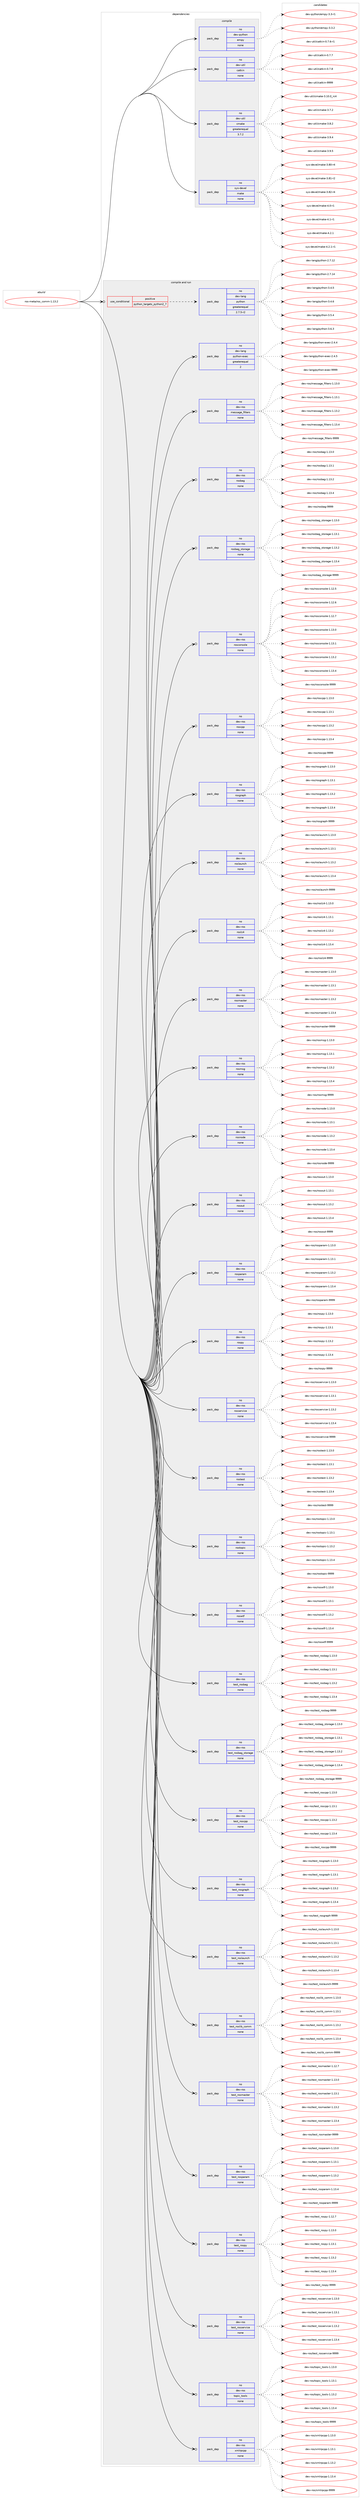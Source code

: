 digraph prolog {

# *************
# Graph options
# *************

newrank=true;
concentrate=true;
compound=true;
graph [rankdir=LR,fontname=Helvetica,fontsize=10,ranksep=1.5];#, ranksep=2.5, nodesep=0.2];
edge  [arrowhead=vee];
node  [fontname=Helvetica,fontsize=10];

# **********
# The ebuild
# **********

subgraph cluster_leftcol {
color=gray;
rank=same;
label=<<i>ebuild</i>>;
id [label="ros-meta/ros_comm-1.13.2", color=red, width=4, href="../ros-meta/ros_comm-1.13.2.svg"];
}

# ****************
# The dependencies
# ****************

subgraph cluster_midcol {
color=gray;
label=<<i>dependencies</i>>;
subgraph cluster_compile {
fillcolor="#eeeeee";
style=filled;
label=<<i>compile</i>>;
subgraph pack325735 {
dependency442431 [label=<<TABLE BORDER="0" CELLBORDER="1" CELLSPACING="0" CELLPADDING="4" WIDTH="220"><TR><TD ROWSPAN="6" CELLPADDING="30">pack_dep</TD></TR><TR><TD WIDTH="110">no</TD></TR><TR><TD>dev-python</TD></TR><TR><TD>empy</TD></TR><TR><TD>none</TD></TR><TR><TD></TD></TR></TABLE>>, shape=none, color=blue];
}
id:e -> dependency442431:w [weight=20,style="solid",arrowhead="vee"];
subgraph pack325736 {
dependency442432 [label=<<TABLE BORDER="0" CELLBORDER="1" CELLSPACING="0" CELLPADDING="4" WIDTH="220"><TR><TD ROWSPAN="6" CELLPADDING="30">pack_dep</TD></TR><TR><TD WIDTH="110">no</TD></TR><TR><TD>dev-util</TD></TR><TR><TD>catkin</TD></TR><TR><TD>none</TD></TR><TR><TD></TD></TR></TABLE>>, shape=none, color=blue];
}
id:e -> dependency442432:w [weight=20,style="solid",arrowhead="vee"];
subgraph pack325737 {
dependency442433 [label=<<TABLE BORDER="0" CELLBORDER="1" CELLSPACING="0" CELLPADDING="4" WIDTH="220"><TR><TD ROWSPAN="6" CELLPADDING="30">pack_dep</TD></TR><TR><TD WIDTH="110">no</TD></TR><TR><TD>dev-util</TD></TR><TR><TD>cmake</TD></TR><TR><TD>greaterequal</TD></TR><TR><TD>3.7.2</TD></TR></TABLE>>, shape=none, color=blue];
}
id:e -> dependency442433:w [weight=20,style="solid",arrowhead="vee"];
subgraph pack325738 {
dependency442434 [label=<<TABLE BORDER="0" CELLBORDER="1" CELLSPACING="0" CELLPADDING="4" WIDTH="220"><TR><TD ROWSPAN="6" CELLPADDING="30">pack_dep</TD></TR><TR><TD WIDTH="110">no</TD></TR><TR><TD>sys-devel</TD></TR><TR><TD>make</TD></TR><TR><TD>none</TD></TR><TR><TD></TD></TR></TABLE>>, shape=none, color=blue];
}
id:e -> dependency442434:w [weight=20,style="solid",arrowhead="vee"];
}
subgraph cluster_compileandrun {
fillcolor="#eeeeee";
style=filled;
label=<<i>compile and run</i>>;
subgraph cond109047 {
dependency442435 [label=<<TABLE BORDER="0" CELLBORDER="1" CELLSPACING="0" CELLPADDING="4"><TR><TD ROWSPAN="3" CELLPADDING="10">use_conditional</TD></TR><TR><TD>positive</TD></TR><TR><TD>python_targets_python2_7</TD></TR></TABLE>>, shape=none, color=red];
subgraph pack325739 {
dependency442436 [label=<<TABLE BORDER="0" CELLBORDER="1" CELLSPACING="0" CELLPADDING="4" WIDTH="220"><TR><TD ROWSPAN="6" CELLPADDING="30">pack_dep</TD></TR><TR><TD WIDTH="110">no</TD></TR><TR><TD>dev-lang</TD></TR><TR><TD>python</TD></TR><TR><TD>greaterequal</TD></TR><TR><TD>2.7.5-r2</TD></TR></TABLE>>, shape=none, color=blue];
}
dependency442435:e -> dependency442436:w [weight=20,style="dashed",arrowhead="vee"];
}
id:e -> dependency442435:w [weight=20,style="solid",arrowhead="odotvee"];
subgraph pack325740 {
dependency442437 [label=<<TABLE BORDER="0" CELLBORDER="1" CELLSPACING="0" CELLPADDING="4" WIDTH="220"><TR><TD ROWSPAN="6" CELLPADDING="30">pack_dep</TD></TR><TR><TD WIDTH="110">no</TD></TR><TR><TD>dev-lang</TD></TR><TR><TD>python-exec</TD></TR><TR><TD>greaterequal</TD></TR><TR><TD>2</TD></TR></TABLE>>, shape=none, color=blue];
}
id:e -> dependency442437:w [weight=20,style="solid",arrowhead="odotvee"];
subgraph pack325741 {
dependency442438 [label=<<TABLE BORDER="0" CELLBORDER="1" CELLSPACING="0" CELLPADDING="4" WIDTH="220"><TR><TD ROWSPAN="6" CELLPADDING="30">pack_dep</TD></TR><TR><TD WIDTH="110">no</TD></TR><TR><TD>dev-ros</TD></TR><TR><TD>message_filters</TD></TR><TR><TD>none</TD></TR><TR><TD></TD></TR></TABLE>>, shape=none, color=blue];
}
id:e -> dependency442438:w [weight=20,style="solid",arrowhead="odotvee"];
subgraph pack325742 {
dependency442439 [label=<<TABLE BORDER="0" CELLBORDER="1" CELLSPACING="0" CELLPADDING="4" WIDTH="220"><TR><TD ROWSPAN="6" CELLPADDING="30">pack_dep</TD></TR><TR><TD WIDTH="110">no</TD></TR><TR><TD>dev-ros</TD></TR><TR><TD>rosbag</TD></TR><TR><TD>none</TD></TR><TR><TD></TD></TR></TABLE>>, shape=none, color=blue];
}
id:e -> dependency442439:w [weight=20,style="solid",arrowhead="odotvee"];
subgraph pack325743 {
dependency442440 [label=<<TABLE BORDER="0" CELLBORDER="1" CELLSPACING="0" CELLPADDING="4" WIDTH="220"><TR><TD ROWSPAN="6" CELLPADDING="30">pack_dep</TD></TR><TR><TD WIDTH="110">no</TD></TR><TR><TD>dev-ros</TD></TR><TR><TD>rosbag_storage</TD></TR><TR><TD>none</TD></TR><TR><TD></TD></TR></TABLE>>, shape=none, color=blue];
}
id:e -> dependency442440:w [weight=20,style="solid",arrowhead="odotvee"];
subgraph pack325744 {
dependency442441 [label=<<TABLE BORDER="0" CELLBORDER="1" CELLSPACING="0" CELLPADDING="4" WIDTH="220"><TR><TD ROWSPAN="6" CELLPADDING="30">pack_dep</TD></TR><TR><TD WIDTH="110">no</TD></TR><TR><TD>dev-ros</TD></TR><TR><TD>rosconsole</TD></TR><TR><TD>none</TD></TR><TR><TD></TD></TR></TABLE>>, shape=none, color=blue];
}
id:e -> dependency442441:w [weight=20,style="solid",arrowhead="odotvee"];
subgraph pack325745 {
dependency442442 [label=<<TABLE BORDER="0" CELLBORDER="1" CELLSPACING="0" CELLPADDING="4" WIDTH="220"><TR><TD ROWSPAN="6" CELLPADDING="30">pack_dep</TD></TR><TR><TD WIDTH="110">no</TD></TR><TR><TD>dev-ros</TD></TR><TR><TD>roscpp</TD></TR><TR><TD>none</TD></TR><TR><TD></TD></TR></TABLE>>, shape=none, color=blue];
}
id:e -> dependency442442:w [weight=20,style="solid",arrowhead="odotvee"];
subgraph pack325746 {
dependency442443 [label=<<TABLE BORDER="0" CELLBORDER="1" CELLSPACING="0" CELLPADDING="4" WIDTH="220"><TR><TD ROWSPAN="6" CELLPADDING="30">pack_dep</TD></TR><TR><TD WIDTH="110">no</TD></TR><TR><TD>dev-ros</TD></TR><TR><TD>rosgraph</TD></TR><TR><TD>none</TD></TR><TR><TD></TD></TR></TABLE>>, shape=none, color=blue];
}
id:e -> dependency442443:w [weight=20,style="solid",arrowhead="odotvee"];
subgraph pack325747 {
dependency442444 [label=<<TABLE BORDER="0" CELLBORDER="1" CELLSPACING="0" CELLPADDING="4" WIDTH="220"><TR><TD ROWSPAN="6" CELLPADDING="30">pack_dep</TD></TR><TR><TD WIDTH="110">no</TD></TR><TR><TD>dev-ros</TD></TR><TR><TD>roslaunch</TD></TR><TR><TD>none</TD></TR><TR><TD></TD></TR></TABLE>>, shape=none, color=blue];
}
id:e -> dependency442444:w [weight=20,style="solid",arrowhead="odotvee"];
subgraph pack325748 {
dependency442445 [label=<<TABLE BORDER="0" CELLBORDER="1" CELLSPACING="0" CELLPADDING="4" WIDTH="220"><TR><TD ROWSPAN="6" CELLPADDING="30">pack_dep</TD></TR><TR><TD WIDTH="110">no</TD></TR><TR><TD>dev-ros</TD></TR><TR><TD>roslz4</TD></TR><TR><TD>none</TD></TR><TR><TD></TD></TR></TABLE>>, shape=none, color=blue];
}
id:e -> dependency442445:w [weight=20,style="solid",arrowhead="odotvee"];
subgraph pack325749 {
dependency442446 [label=<<TABLE BORDER="0" CELLBORDER="1" CELLSPACING="0" CELLPADDING="4" WIDTH="220"><TR><TD ROWSPAN="6" CELLPADDING="30">pack_dep</TD></TR><TR><TD WIDTH="110">no</TD></TR><TR><TD>dev-ros</TD></TR><TR><TD>rosmaster</TD></TR><TR><TD>none</TD></TR><TR><TD></TD></TR></TABLE>>, shape=none, color=blue];
}
id:e -> dependency442446:w [weight=20,style="solid",arrowhead="odotvee"];
subgraph pack325750 {
dependency442447 [label=<<TABLE BORDER="0" CELLBORDER="1" CELLSPACING="0" CELLPADDING="4" WIDTH="220"><TR><TD ROWSPAN="6" CELLPADDING="30">pack_dep</TD></TR><TR><TD WIDTH="110">no</TD></TR><TR><TD>dev-ros</TD></TR><TR><TD>rosmsg</TD></TR><TR><TD>none</TD></TR><TR><TD></TD></TR></TABLE>>, shape=none, color=blue];
}
id:e -> dependency442447:w [weight=20,style="solid",arrowhead="odotvee"];
subgraph pack325751 {
dependency442448 [label=<<TABLE BORDER="0" CELLBORDER="1" CELLSPACING="0" CELLPADDING="4" WIDTH="220"><TR><TD ROWSPAN="6" CELLPADDING="30">pack_dep</TD></TR><TR><TD WIDTH="110">no</TD></TR><TR><TD>dev-ros</TD></TR><TR><TD>rosnode</TD></TR><TR><TD>none</TD></TR><TR><TD></TD></TR></TABLE>>, shape=none, color=blue];
}
id:e -> dependency442448:w [weight=20,style="solid",arrowhead="odotvee"];
subgraph pack325752 {
dependency442449 [label=<<TABLE BORDER="0" CELLBORDER="1" CELLSPACING="0" CELLPADDING="4" WIDTH="220"><TR><TD ROWSPAN="6" CELLPADDING="30">pack_dep</TD></TR><TR><TD WIDTH="110">no</TD></TR><TR><TD>dev-ros</TD></TR><TR><TD>rosout</TD></TR><TR><TD>none</TD></TR><TR><TD></TD></TR></TABLE>>, shape=none, color=blue];
}
id:e -> dependency442449:w [weight=20,style="solid",arrowhead="odotvee"];
subgraph pack325753 {
dependency442450 [label=<<TABLE BORDER="0" CELLBORDER="1" CELLSPACING="0" CELLPADDING="4" WIDTH="220"><TR><TD ROWSPAN="6" CELLPADDING="30">pack_dep</TD></TR><TR><TD WIDTH="110">no</TD></TR><TR><TD>dev-ros</TD></TR><TR><TD>rosparam</TD></TR><TR><TD>none</TD></TR><TR><TD></TD></TR></TABLE>>, shape=none, color=blue];
}
id:e -> dependency442450:w [weight=20,style="solid",arrowhead="odotvee"];
subgraph pack325754 {
dependency442451 [label=<<TABLE BORDER="0" CELLBORDER="1" CELLSPACING="0" CELLPADDING="4" WIDTH="220"><TR><TD ROWSPAN="6" CELLPADDING="30">pack_dep</TD></TR><TR><TD WIDTH="110">no</TD></TR><TR><TD>dev-ros</TD></TR><TR><TD>rospy</TD></TR><TR><TD>none</TD></TR><TR><TD></TD></TR></TABLE>>, shape=none, color=blue];
}
id:e -> dependency442451:w [weight=20,style="solid",arrowhead="odotvee"];
subgraph pack325755 {
dependency442452 [label=<<TABLE BORDER="0" CELLBORDER="1" CELLSPACING="0" CELLPADDING="4" WIDTH="220"><TR><TD ROWSPAN="6" CELLPADDING="30">pack_dep</TD></TR><TR><TD WIDTH="110">no</TD></TR><TR><TD>dev-ros</TD></TR><TR><TD>rosservice</TD></TR><TR><TD>none</TD></TR><TR><TD></TD></TR></TABLE>>, shape=none, color=blue];
}
id:e -> dependency442452:w [weight=20,style="solid",arrowhead="odotvee"];
subgraph pack325756 {
dependency442453 [label=<<TABLE BORDER="0" CELLBORDER="1" CELLSPACING="0" CELLPADDING="4" WIDTH="220"><TR><TD ROWSPAN="6" CELLPADDING="30">pack_dep</TD></TR><TR><TD WIDTH="110">no</TD></TR><TR><TD>dev-ros</TD></TR><TR><TD>rostest</TD></TR><TR><TD>none</TD></TR><TR><TD></TD></TR></TABLE>>, shape=none, color=blue];
}
id:e -> dependency442453:w [weight=20,style="solid",arrowhead="odotvee"];
subgraph pack325757 {
dependency442454 [label=<<TABLE BORDER="0" CELLBORDER="1" CELLSPACING="0" CELLPADDING="4" WIDTH="220"><TR><TD ROWSPAN="6" CELLPADDING="30">pack_dep</TD></TR><TR><TD WIDTH="110">no</TD></TR><TR><TD>dev-ros</TD></TR><TR><TD>rostopic</TD></TR><TR><TD>none</TD></TR><TR><TD></TD></TR></TABLE>>, shape=none, color=blue];
}
id:e -> dependency442454:w [weight=20,style="solid",arrowhead="odotvee"];
subgraph pack325758 {
dependency442455 [label=<<TABLE BORDER="0" CELLBORDER="1" CELLSPACING="0" CELLPADDING="4" WIDTH="220"><TR><TD ROWSPAN="6" CELLPADDING="30">pack_dep</TD></TR><TR><TD WIDTH="110">no</TD></TR><TR><TD>dev-ros</TD></TR><TR><TD>roswtf</TD></TR><TR><TD>none</TD></TR><TR><TD></TD></TR></TABLE>>, shape=none, color=blue];
}
id:e -> dependency442455:w [weight=20,style="solid",arrowhead="odotvee"];
subgraph pack325759 {
dependency442456 [label=<<TABLE BORDER="0" CELLBORDER="1" CELLSPACING="0" CELLPADDING="4" WIDTH="220"><TR><TD ROWSPAN="6" CELLPADDING="30">pack_dep</TD></TR><TR><TD WIDTH="110">no</TD></TR><TR><TD>dev-ros</TD></TR><TR><TD>test_rosbag</TD></TR><TR><TD>none</TD></TR><TR><TD></TD></TR></TABLE>>, shape=none, color=blue];
}
id:e -> dependency442456:w [weight=20,style="solid",arrowhead="odotvee"];
subgraph pack325760 {
dependency442457 [label=<<TABLE BORDER="0" CELLBORDER="1" CELLSPACING="0" CELLPADDING="4" WIDTH="220"><TR><TD ROWSPAN="6" CELLPADDING="30">pack_dep</TD></TR><TR><TD WIDTH="110">no</TD></TR><TR><TD>dev-ros</TD></TR><TR><TD>test_rosbag_storage</TD></TR><TR><TD>none</TD></TR><TR><TD></TD></TR></TABLE>>, shape=none, color=blue];
}
id:e -> dependency442457:w [weight=20,style="solid",arrowhead="odotvee"];
subgraph pack325761 {
dependency442458 [label=<<TABLE BORDER="0" CELLBORDER="1" CELLSPACING="0" CELLPADDING="4" WIDTH="220"><TR><TD ROWSPAN="6" CELLPADDING="30">pack_dep</TD></TR><TR><TD WIDTH="110">no</TD></TR><TR><TD>dev-ros</TD></TR><TR><TD>test_roscpp</TD></TR><TR><TD>none</TD></TR><TR><TD></TD></TR></TABLE>>, shape=none, color=blue];
}
id:e -> dependency442458:w [weight=20,style="solid",arrowhead="odotvee"];
subgraph pack325762 {
dependency442459 [label=<<TABLE BORDER="0" CELLBORDER="1" CELLSPACING="0" CELLPADDING="4" WIDTH="220"><TR><TD ROWSPAN="6" CELLPADDING="30">pack_dep</TD></TR><TR><TD WIDTH="110">no</TD></TR><TR><TD>dev-ros</TD></TR><TR><TD>test_rosgraph</TD></TR><TR><TD>none</TD></TR><TR><TD></TD></TR></TABLE>>, shape=none, color=blue];
}
id:e -> dependency442459:w [weight=20,style="solid",arrowhead="odotvee"];
subgraph pack325763 {
dependency442460 [label=<<TABLE BORDER="0" CELLBORDER="1" CELLSPACING="0" CELLPADDING="4" WIDTH="220"><TR><TD ROWSPAN="6" CELLPADDING="30">pack_dep</TD></TR><TR><TD WIDTH="110">no</TD></TR><TR><TD>dev-ros</TD></TR><TR><TD>test_roslaunch</TD></TR><TR><TD>none</TD></TR><TR><TD></TD></TR></TABLE>>, shape=none, color=blue];
}
id:e -> dependency442460:w [weight=20,style="solid",arrowhead="odotvee"];
subgraph pack325764 {
dependency442461 [label=<<TABLE BORDER="0" CELLBORDER="1" CELLSPACING="0" CELLPADDING="4" WIDTH="220"><TR><TD ROWSPAN="6" CELLPADDING="30">pack_dep</TD></TR><TR><TD WIDTH="110">no</TD></TR><TR><TD>dev-ros</TD></TR><TR><TD>test_roslib_comm</TD></TR><TR><TD>none</TD></TR><TR><TD></TD></TR></TABLE>>, shape=none, color=blue];
}
id:e -> dependency442461:w [weight=20,style="solid",arrowhead="odotvee"];
subgraph pack325765 {
dependency442462 [label=<<TABLE BORDER="0" CELLBORDER="1" CELLSPACING="0" CELLPADDING="4" WIDTH="220"><TR><TD ROWSPAN="6" CELLPADDING="30">pack_dep</TD></TR><TR><TD WIDTH="110">no</TD></TR><TR><TD>dev-ros</TD></TR><TR><TD>test_rosmaster</TD></TR><TR><TD>none</TD></TR><TR><TD></TD></TR></TABLE>>, shape=none, color=blue];
}
id:e -> dependency442462:w [weight=20,style="solid",arrowhead="odotvee"];
subgraph pack325766 {
dependency442463 [label=<<TABLE BORDER="0" CELLBORDER="1" CELLSPACING="0" CELLPADDING="4" WIDTH="220"><TR><TD ROWSPAN="6" CELLPADDING="30">pack_dep</TD></TR><TR><TD WIDTH="110">no</TD></TR><TR><TD>dev-ros</TD></TR><TR><TD>test_rosparam</TD></TR><TR><TD>none</TD></TR><TR><TD></TD></TR></TABLE>>, shape=none, color=blue];
}
id:e -> dependency442463:w [weight=20,style="solid",arrowhead="odotvee"];
subgraph pack325767 {
dependency442464 [label=<<TABLE BORDER="0" CELLBORDER="1" CELLSPACING="0" CELLPADDING="4" WIDTH="220"><TR><TD ROWSPAN="6" CELLPADDING="30">pack_dep</TD></TR><TR><TD WIDTH="110">no</TD></TR><TR><TD>dev-ros</TD></TR><TR><TD>test_rospy</TD></TR><TR><TD>none</TD></TR><TR><TD></TD></TR></TABLE>>, shape=none, color=blue];
}
id:e -> dependency442464:w [weight=20,style="solid",arrowhead="odotvee"];
subgraph pack325768 {
dependency442465 [label=<<TABLE BORDER="0" CELLBORDER="1" CELLSPACING="0" CELLPADDING="4" WIDTH="220"><TR><TD ROWSPAN="6" CELLPADDING="30">pack_dep</TD></TR><TR><TD WIDTH="110">no</TD></TR><TR><TD>dev-ros</TD></TR><TR><TD>test_rosservice</TD></TR><TR><TD>none</TD></TR><TR><TD></TD></TR></TABLE>>, shape=none, color=blue];
}
id:e -> dependency442465:w [weight=20,style="solid",arrowhead="odotvee"];
subgraph pack325769 {
dependency442466 [label=<<TABLE BORDER="0" CELLBORDER="1" CELLSPACING="0" CELLPADDING="4" WIDTH="220"><TR><TD ROWSPAN="6" CELLPADDING="30">pack_dep</TD></TR><TR><TD WIDTH="110">no</TD></TR><TR><TD>dev-ros</TD></TR><TR><TD>topic_tools</TD></TR><TR><TD>none</TD></TR><TR><TD></TD></TR></TABLE>>, shape=none, color=blue];
}
id:e -> dependency442466:w [weight=20,style="solid",arrowhead="odotvee"];
subgraph pack325770 {
dependency442467 [label=<<TABLE BORDER="0" CELLBORDER="1" CELLSPACING="0" CELLPADDING="4" WIDTH="220"><TR><TD ROWSPAN="6" CELLPADDING="30">pack_dep</TD></TR><TR><TD WIDTH="110">no</TD></TR><TR><TD>dev-ros</TD></TR><TR><TD>xmlrpcpp</TD></TR><TR><TD>none</TD></TR><TR><TD></TD></TR></TABLE>>, shape=none, color=blue];
}
id:e -> dependency442467:w [weight=20,style="solid",arrowhead="odotvee"];
}
subgraph cluster_run {
fillcolor="#eeeeee";
style=filled;
label=<<i>run</i>>;
}
}

# **************
# The candidates
# **************

subgraph cluster_choices {
rank=same;
color=gray;
label=<<i>candidates</i>>;

subgraph choice325735 {
color=black;
nodesep=1;
choice1001011184511212111610411111047101109112121455146514511449 [label="dev-python/empy-3.3-r1", color=red, width=4,href="../dev-python/empy-3.3-r1.svg"];
choice1001011184511212111610411111047101109112121455146514650 [label="dev-python/empy-3.3.2", color=red, width=4,href="../dev-python/empy-3.3.2.svg"];
dependency442431:e -> choice1001011184511212111610411111047101109112121455146514511449:w [style=dotted,weight="100"];
dependency442431:e -> choice1001011184511212111610411111047101109112121455146514650:w [style=dotted,weight="100"];
}
subgraph choice325736 {
color=black;
nodesep=1;
choice100101118451171161051084799971161071051104548465546544511449 [label="dev-util/catkin-0.7.6-r1", color=red, width=4,href="../dev-util/catkin-0.7.6-r1.svg"];
choice10010111845117116105108479997116107105110454846554655 [label="dev-util/catkin-0.7.7", color=red, width=4,href="../dev-util/catkin-0.7.7.svg"];
choice10010111845117116105108479997116107105110454846554656 [label="dev-util/catkin-0.7.8", color=red, width=4,href="../dev-util/catkin-0.7.8.svg"];
choice100101118451171161051084799971161071051104557575757 [label="dev-util/catkin-9999", color=red, width=4,href="../dev-util/catkin-9999.svg"];
dependency442432:e -> choice100101118451171161051084799971161071051104548465546544511449:w [style=dotted,weight="100"];
dependency442432:e -> choice10010111845117116105108479997116107105110454846554655:w [style=dotted,weight="100"];
dependency442432:e -> choice10010111845117116105108479997116107105110454846554656:w [style=dotted,weight="100"];
dependency442432:e -> choice100101118451171161051084799971161071051104557575757:w [style=dotted,weight="100"];
}
subgraph choice325737 {
color=black;
nodesep=1;
choice1001011184511711610510847991099710710145514649484648951149952 [label="dev-util/cmake-3.10.0_rc4", color=red, width=4,href="../dev-util/cmake-3.10.0_rc4.svg"];
choice10010111845117116105108479910997107101455146554650 [label="dev-util/cmake-3.7.2", color=red, width=4,href="../dev-util/cmake-3.7.2.svg"];
choice10010111845117116105108479910997107101455146564650 [label="dev-util/cmake-3.8.2", color=red, width=4,href="../dev-util/cmake-3.8.2.svg"];
choice10010111845117116105108479910997107101455146574652 [label="dev-util/cmake-3.9.4", color=red, width=4,href="../dev-util/cmake-3.9.4.svg"];
choice10010111845117116105108479910997107101455146574653 [label="dev-util/cmake-3.9.5", color=red, width=4,href="../dev-util/cmake-3.9.5.svg"];
dependency442433:e -> choice1001011184511711610510847991099710710145514649484648951149952:w [style=dotted,weight="100"];
dependency442433:e -> choice10010111845117116105108479910997107101455146554650:w [style=dotted,weight="100"];
dependency442433:e -> choice10010111845117116105108479910997107101455146564650:w [style=dotted,weight="100"];
dependency442433:e -> choice10010111845117116105108479910997107101455146574652:w [style=dotted,weight="100"];
dependency442433:e -> choice10010111845117116105108479910997107101455146574653:w [style=dotted,weight="100"];
}
subgraph choice325738 {
color=black;
nodesep=1;
choice11512111545100101118101108471099710710145514656484511452 [label="sys-devel/make-3.80-r4", color=red, width=4,href="../sys-devel/make-3.80-r4.svg"];
choice11512111545100101118101108471099710710145514656494511450 [label="sys-devel/make-3.81-r2", color=red, width=4,href="../sys-devel/make-3.81-r2.svg"];
choice11512111545100101118101108471099710710145514656504511452 [label="sys-devel/make-3.82-r4", color=red, width=4,href="../sys-devel/make-3.82-r4.svg"];
choice115121115451001011181011084710997107101455246484511449 [label="sys-devel/make-4.0-r1", color=red, width=4,href="../sys-devel/make-4.0-r1.svg"];
choice115121115451001011181011084710997107101455246494511449 [label="sys-devel/make-4.1-r1", color=red, width=4,href="../sys-devel/make-4.1-r1.svg"];
choice115121115451001011181011084710997107101455246504649 [label="sys-devel/make-4.2.1", color=red, width=4,href="../sys-devel/make-4.2.1.svg"];
choice1151211154510010111810110847109971071014552465046494511449 [label="sys-devel/make-4.2.1-r1", color=red, width=4,href="../sys-devel/make-4.2.1-r1.svg"];
dependency442434:e -> choice11512111545100101118101108471099710710145514656484511452:w [style=dotted,weight="100"];
dependency442434:e -> choice11512111545100101118101108471099710710145514656494511450:w [style=dotted,weight="100"];
dependency442434:e -> choice11512111545100101118101108471099710710145514656504511452:w [style=dotted,weight="100"];
dependency442434:e -> choice115121115451001011181011084710997107101455246484511449:w [style=dotted,weight="100"];
dependency442434:e -> choice115121115451001011181011084710997107101455246494511449:w [style=dotted,weight="100"];
dependency442434:e -> choice115121115451001011181011084710997107101455246504649:w [style=dotted,weight="100"];
dependency442434:e -> choice1151211154510010111810110847109971071014552465046494511449:w [style=dotted,weight="100"];
}
subgraph choice325739 {
color=black;
nodesep=1;
choice10010111845108971101034711212111610411111045504655464950 [label="dev-lang/python-2.7.12", color=red, width=4,href="../dev-lang/python-2.7.12.svg"];
choice10010111845108971101034711212111610411111045504655464952 [label="dev-lang/python-2.7.14", color=red, width=4,href="../dev-lang/python-2.7.14.svg"];
choice100101118451089711010347112121116104111110455146524653 [label="dev-lang/python-3.4.5", color=red, width=4,href="../dev-lang/python-3.4.5.svg"];
choice100101118451089711010347112121116104111110455146524654 [label="dev-lang/python-3.4.6", color=red, width=4,href="../dev-lang/python-3.4.6.svg"];
choice100101118451089711010347112121116104111110455146534652 [label="dev-lang/python-3.5.4", color=red, width=4,href="../dev-lang/python-3.5.4.svg"];
choice100101118451089711010347112121116104111110455146544651 [label="dev-lang/python-3.6.3", color=red, width=4,href="../dev-lang/python-3.6.3.svg"];
dependency442436:e -> choice10010111845108971101034711212111610411111045504655464950:w [style=dotted,weight="100"];
dependency442436:e -> choice10010111845108971101034711212111610411111045504655464952:w [style=dotted,weight="100"];
dependency442436:e -> choice100101118451089711010347112121116104111110455146524653:w [style=dotted,weight="100"];
dependency442436:e -> choice100101118451089711010347112121116104111110455146524654:w [style=dotted,weight="100"];
dependency442436:e -> choice100101118451089711010347112121116104111110455146534652:w [style=dotted,weight="100"];
dependency442436:e -> choice100101118451089711010347112121116104111110455146544651:w [style=dotted,weight="100"];
}
subgraph choice325740 {
color=black;
nodesep=1;
choice1001011184510897110103471121211161041111104510112010199455046524652 [label="dev-lang/python-exec-2.4.4", color=red, width=4,href="../dev-lang/python-exec-2.4.4.svg"];
choice1001011184510897110103471121211161041111104510112010199455046524653 [label="dev-lang/python-exec-2.4.5", color=red, width=4,href="../dev-lang/python-exec-2.4.5.svg"];
choice10010111845108971101034711212111610411111045101120101994557575757 [label="dev-lang/python-exec-9999", color=red, width=4,href="../dev-lang/python-exec-9999.svg"];
dependency442437:e -> choice1001011184510897110103471121211161041111104510112010199455046524652:w [style=dotted,weight="100"];
dependency442437:e -> choice1001011184510897110103471121211161041111104510112010199455046524653:w [style=dotted,weight="100"];
dependency442437:e -> choice10010111845108971101034711212111610411111045101120101994557575757:w [style=dotted,weight="100"];
}
subgraph choice325741 {
color=black;
nodesep=1;
choice1001011184511411111547109101115115971031019510210510811610111411545494649514648 [label="dev-ros/message_filters-1.13.0", color=red, width=4,href="../dev-ros/message_filters-1.13.0.svg"];
choice1001011184511411111547109101115115971031019510210510811610111411545494649514649 [label="dev-ros/message_filters-1.13.1", color=red, width=4,href="../dev-ros/message_filters-1.13.1.svg"];
choice1001011184511411111547109101115115971031019510210510811610111411545494649514650 [label="dev-ros/message_filters-1.13.2", color=red, width=4,href="../dev-ros/message_filters-1.13.2.svg"];
choice1001011184511411111547109101115115971031019510210510811610111411545494649514652 [label="dev-ros/message_filters-1.13.4", color=red, width=4,href="../dev-ros/message_filters-1.13.4.svg"];
choice100101118451141111154710910111511597103101951021051081161011141154557575757 [label="dev-ros/message_filters-9999", color=red, width=4,href="../dev-ros/message_filters-9999.svg"];
dependency442438:e -> choice1001011184511411111547109101115115971031019510210510811610111411545494649514648:w [style=dotted,weight="100"];
dependency442438:e -> choice1001011184511411111547109101115115971031019510210510811610111411545494649514649:w [style=dotted,weight="100"];
dependency442438:e -> choice1001011184511411111547109101115115971031019510210510811610111411545494649514650:w [style=dotted,weight="100"];
dependency442438:e -> choice1001011184511411111547109101115115971031019510210510811610111411545494649514652:w [style=dotted,weight="100"];
dependency442438:e -> choice100101118451141111154710910111511597103101951021051081161011141154557575757:w [style=dotted,weight="100"];
}
subgraph choice325742 {
color=black;
nodesep=1;
choice1001011184511411111547114111115989710345494649514648 [label="dev-ros/rosbag-1.13.0", color=red, width=4,href="../dev-ros/rosbag-1.13.0.svg"];
choice1001011184511411111547114111115989710345494649514649 [label="dev-ros/rosbag-1.13.1", color=red, width=4,href="../dev-ros/rosbag-1.13.1.svg"];
choice1001011184511411111547114111115989710345494649514650 [label="dev-ros/rosbag-1.13.2", color=red, width=4,href="../dev-ros/rosbag-1.13.2.svg"];
choice1001011184511411111547114111115989710345494649514652 [label="dev-ros/rosbag-1.13.4", color=red, width=4,href="../dev-ros/rosbag-1.13.4.svg"];
choice100101118451141111154711411111598971034557575757 [label="dev-ros/rosbag-9999", color=red, width=4,href="../dev-ros/rosbag-9999.svg"];
dependency442439:e -> choice1001011184511411111547114111115989710345494649514648:w [style=dotted,weight="100"];
dependency442439:e -> choice1001011184511411111547114111115989710345494649514649:w [style=dotted,weight="100"];
dependency442439:e -> choice1001011184511411111547114111115989710345494649514650:w [style=dotted,weight="100"];
dependency442439:e -> choice1001011184511411111547114111115989710345494649514652:w [style=dotted,weight="100"];
dependency442439:e -> choice100101118451141111154711411111598971034557575757:w [style=dotted,weight="100"];
}
subgraph choice325743 {
color=black;
nodesep=1;
choice10010111845114111115471141111159897103951151161111149710310145494649514648 [label="dev-ros/rosbag_storage-1.13.0", color=red, width=4,href="../dev-ros/rosbag_storage-1.13.0.svg"];
choice10010111845114111115471141111159897103951151161111149710310145494649514649 [label="dev-ros/rosbag_storage-1.13.1", color=red, width=4,href="../dev-ros/rosbag_storage-1.13.1.svg"];
choice10010111845114111115471141111159897103951151161111149710310145494649514650 [label="dev-ros/rosbag_storage-1.13.2", color=red, width=4,href="../dev-ros/rosbag_storage-1.13.2.svg"];
choice10010111845114111115471141111159897103951151161111149710310145494649514652 [label="dev-ros/rosbag_storage-1.13.4", color=red, width=4,href="../dev-ros/rosbag_storage-1.13.4.svg"];
choice1001011184511411111547114111115989710395115116111114971031014557575757 [label="dev-ros/rosbag_storage-9999", color=red, width=4,href="../dev-ros/rosbag_storage-9999.svg"];
dependency442440:e -> choice10010111845114111115471141111159897103951151161111149710310145494649514648:w [style=dotted,weight="100"];
dependency442440:e -> choice10010111845114111115471141111159897103951151161111149710310145494649514649:w [style=dotted,weight="100"];
dependency442440:e -> choice10010111845114111115471141111159897103951151161111149710310145494649514650:w [style=dotted,weight="100"];
dependency442440:e -> choice10010111845114111115471141111159897103951151161111149710310145494649514652:w [style=dotted,weight="100"];
dependency442440:e -> choice1001011184511411111547114111115989710395115116111114971031014557575757:w [style=dotted,weight="100"];
}
subgraph choice325744 {
color=black;
nodesep=1;
choice10010111845114111115471141111159911111011511110810145494649504653 [label="dev-ros/rosconsole-1.12.5", color=red, width=4,href="../dev-ros/rosconsole-1.12.5.svg"];
choice10010111845114111115471141111159911111011511110810145494649504654 [label="dev-ros/rosconsole-1.12.6", color=red, width=4,href="../dev-ros/rosconsole-1.12.6.svg"];
choice10010111845114111115471141111159911111011511110810145494649504655 [label="dev-ros/rosconsole-1.12.7", color=red, width=4,href="../dev-ros/rosconsole-1.12.7.svg"];
choice10010111845114111115471141111159911111011511110810145494649514648 [label="dev-ros/rosconsole-1.13.0", color=red, width=4,href="../dev-ros/rosconsole-1.13.0.svg"];
choice10010111845114111115471141111159911111011511110810145494649514649 [label="dev-ros/rosconsole-1.13.1", color=red, width=4,href="../dev-ros/rosconsole-1.13.1.svg"];
choice10010111845114111115471141111159911111011511110810145494649514650 [label="dev-ros/rosconsole-1.13.2", color=red, width=4,href="../dev-ros/rosconsole-1.13.2.svg"];
choice10010111845114111115471141111159911111011511110810145494649514652 [label="dev-ros/rosconsole-1.13.4", color=red, width=4,href="../dev-ros/rosconsole-1.13.4.svg"];
choice1001011184511411111547114111115991111101151111081014557575757 [label="dev-ros/rosconsole-9999", color=red, width=4,href="../dev-ros/rosconsole-9999.svg"];
dependency442441:e -> choice10010111845114111115471141111159911111011511110810145494649504653:w [style=dotted,weight="100"];
dependency442441:e -> choice10010111845114111115471141111159911111011511110810145494649504654:w [style=dotted,weight="100"];
dependency442441:e -> choice10010111845114111115471141111159911111011511110810145494649504655:w [style=dotted,weight="100"];
dependency442441:e -> choice10010111845114111115471141111159911111011511110810145494649514648:w [style=dotted,weight="100"];
dependency442441:e -> choice10010111845114111115471141111159911111011511110810145494649514649:w [style=dotted,weight="100"];
dependency442441:e -> choice10010111845114111115471141111159911111011511110810145494649514650:w [style=dotted,weight="100"];
dependency442441:e -> choice10010111845114111115471141111159911111011511110810145494649514652:w [style=dotted,weight="100"];
dependency442441:e -> choice1001011184511411111547114111115991111101151111081014557575757:w [style=dotted,weight="100"];
}
subgraph choice325745 {
color=black;
nodesep=1;
choice10010111845114111115471141111159911211245494649514648 [label="dev-ros/roscpp-1.13.0", color=red, width=4,href="../dev-ros/roscpp-1.13.0.svg"];
choice10010111845114111115471141111159911211245494649514649 [label="dev-ros/roscpp-1.13.1", color=red, width=4,href="../dev-ros/roscpp-1.13.1.svg"];
choice10010111845114111115471141111159911211245494649514650 [label="dev-ros/roscpp-1.13.2", color=red, width=4,href="../dev-ros/roscpp-1.13.2.svg"];
choice10010111845114111115471141111159911211245494649514652 [label="dev-ros/roscpp-1.13.4", color=red, width=4,href="../dev-ros/roscpp-1.13.4.svg"];
choice1001011184511411111547114111115991121124557575757 [label="dev-ros/roscpp-9999", color=red, width=4,href="../dev-ros/roscpp-9999.svg"];
dependency442442:e -> choice10010111845114111115471141111159911211245494649514648:w [style=dotted,weight="100"];
dependency442442:e -> choice10010111845114111115471141111159911211245494649514649:w [style=dotted,weight="100"];
dependency442442:e -> choice10010111845114111115471141111159911211245494649514650:w [style=dotted,weight="100"];
dependency442442:e -> choice10010111845114111115471141111159911211245494649514652:w [style=dotted,weight="100"];
dependency442442:e -> choice1001011184511411111547114111115991121124557575757:w [style=dotted,weight="100"];
}
subgraph choice325746 {
color=black;
nodesep=1;
choice10010111845114111115471141111151031149711210445494649514648 [label="dev-ros/rosgraph-1.13.0", color=red, width=4,href="../dev-ros/rosgraph-1.13.0.svg"];
choice10010111845114111115471141111151031149711210445494649514649 [label="dev-ros/rosgraph-1.13.1", color=red, width=4,href="../dev-ros/rosgraph-1.13.1.svg"];
choice10010111845114111115471141111151031149711210445494649514650 [label="dev-ros/rosgraph-1.13.2", color=red, width=4,href="../dev-ros/rosgraph-1.13.2.svg"];
choice10010111845114111115471141111151031149711210445494649514652 [label="dev-ros/rosgraph-1.13.4", color=red, width=4,href="../dev-ros/rosgraph-1.13.4.svg"];
choice1001011184511411111547114111115103114971121044557575757 [label="dev-ros/rosgraph-9999", color=red, width=4,href="../dev-ros/rosgraph-9999.svg"];
dependency442443:e -> choice10010111845114111115471141111151031149711210445494649514648:w [style=dotted,weight="100"];
dependency442443:e -> choice10010111845114111115471141111151031149711210445494649514649:w [style=dotted,weight="100"];
dependency442443:e -> choice10010111845114111115471141111151031149711210445494649514650:w [style=dotted,weight="100"];
dependency442443:e -> choice10010111845114111115471141111151031149711210445494649514652:w [style=dotted,weight="100"];
dependency442443:e -> choice1001011184511411111547114111115103114971121044557575757:w [style=dotted,weight="100"];
}
subgraph choice325747 {
color=black;
nodesep=1;
choice1001011184511411111547114111115108971171109910445494649514648 [label="dev-ros/roslaunch-1.13.0", color=red, width=4,href="../dev-ros/roslaunch-1.13.0.svg"];
choice1001011184511411111547114111115108971171109910445494649514649 [label="dev-ros/roslaunch-1.13.1", color=red, width=4,href="../dev-ros/roslaunch-1.13.1.svg"];
choice1001011184511411111547114111115108971171109910445494649514650 [label="dev-ros/roslaunch-1.13.2", color=red, width=4,href="../dev-ros/roslaunch-1.13.2.svg"];
choice1001011184511411111547114111115108971171109910445494649514652 [label="dev-ros/roslaunch-1.13.4", color=red, width=4,href="../dev-ros/roslaunch-1.13.4.svg"];
choice100101118451141111154711411111510897117110991044557575757 [label="dev-ros/roslaunch-9999", color=red, width=4,href="../dev-ros/roslaunch-9999.svg"];
dependency442444:e -> choice1001011184511411111547114111115108971171109910445494649514648:w [style=dotted,weight="100"];
dependency442444:e -> choice1001011184511411111547114111115108971171109910445494649514649:w [style=dotted,weight="100"];
dependency442444:e -> choice1001011184511411111547114111115108971171109910445494649514650:w [style=dotted,weight="100"];
dependency442444:e -> choice1001011184511411111547114111115108971171109910445494649514652:w [style=dotted,weight="100"];
dependency442444:e -> choice100101118451141111154711411111510897117110991044557575757:w [style=dotted,weight="100"];
}
subgraph choice325748 {
color=black;
nodesep=1;
choice10010111845114111115471141111151081225245494649514648 [label="dev-ros/roslz4-1.13.0", color=red, width=4,href="../dev-ros/roslz4-1.13.0.svg"];
choice10010111845114111115471141111151081225245494649514649 [label="dev-ros/roslz4-1.13.1", color=red, width=4,href="../dev-ros/roslz4-1.13.1.svg"];
choice10010111845114111115471141111151081225245494649514650 [label="dev-ros/roslz4-1.13.2", color=red, width=4,href="../dev-ros/roslz4-1.13.2.svg"];
choice10010111845114111115471141111151081225245494649514652 [label="dev-ros/roslz4-1.13.4", color=red, width=4,href="../dev-ros/roslz4-1.13.4.svg"];
choice1001011184511411111547114111115108122524557575757 [label="dev-ros/roslz4-9999", color=red, width=4,href="../dev-ros/roslz4-9999.svg"];
dependency442445:e -> choice10010111845114111115471141111151081225245494649514648:w [style=dotted,weight="100"];
dependency442445:e -> choice10010111845114111115471141111151081225245494649514649:w [style=dotted,weight="100"];
dependency442445:e -> choice10010111845114111115471141111151081225245494649514650:w [style=dotted,weight="100"];
dependency442445:e -> choice10010111845114111115471141111151081225245494649514652:w [style=dotted,weight="100"];
dependency442445:e -> choice1001011184511411111547114111115108122524557575757:w [style=dotted,weight="100"];
}
subgraph choice325749 {
color=black;
nodesep=1;
choice10010111845114111115471141111151099711511610111445494649514648 [label="dev-ros/rosmaster-1.13.0", color=red, width=4,href="../dev-ros/rosmaster-1.13.0.svg"];
choice10010111845114111115471141111151099711511610111445494649514649 [label="dev-ros/rosmaster-1.13.1", color=red, width=4,href="../dev-ros/rosmaster-1.13.1.svg"];
choice10010111845114111115471141111151099711511610111445494649514650 [label="dev-ros/rosmaster-1.13.2", color=red, width=4,href="../dev-ros/rosmaster-1.13.2.svg"];
choice10010111845114111115471141111151099711511610111445494649514652 [label="dev-ros/rosmaster-1.13.4", color=red, width=4,href="../dev-ros/rosmaster-1.13.4.svg"];
choice1001011184511411111547114111115109971151161011144557575757 [label="dev-ros/rosmaster-9999", color=red, width=4,href="../dev-ros/rosmaster-9999.svg"];
dependency442446:e -> choice10010111845114111115471141111151099711511610111445494649514648:w [style=dotted,weight="100"];
dependency442446:e -> choice10010111845114111115471141111151099711511610111445494649514649:w [style=dotted,weight="100"];
dependency442446:e -> choice10010111845114111115471141111151099711511610111445494649514650:w [style=dotted,weight="100"];
dependency442446:e -> choice10010111845114111115471141111151099711511610111445494649514652:w [style=dotted,weight="100"];
dependency442446:e -> choice1001011184511411111547114111115109971151161011144557575757:w [style=dotted,weight="100"];
}
subgraph choice325750 {
color=black;
nodesep=1;
choice100101118451141111154711411111510911510345494649514648 [label="dev-ros/rosmsg-1.13.0", color=red, width=4,href="../dev-ros/rosmsg-1.13.0.svg"];
choice100101118451141111154711411111510911510345494649514649 [label="dev-ros/rosmsg-1.13.1", color=red, width=4,href="../dev-ros/rosmsg-1.13.1.svg"];
choice100101118451141111154711411111510911510345494649514650 [label="dev-ros/rosmsg-1.13.2", color=red, width=4,href="../dev-ros/rosmsg-1.13.2.svg"];
choice100101118451141111154711411111510911510345494649514652 [label="dev-ros/rosmsg-1.13.4", color=red, width=4,href="../dev-ros/rosmsg-1.13.4.svg"];
choice10010111845114111115471141111151091151034557575757 [label="dev-ros/rosmsg-9999", color=red, width=4,href="../dev-ros/rosmsg-9999.svg"];
dependency442447:e -> choice100101118451141111154711411111510911510345494649514648:w [style=dotted,weight="100"];
dependency442447:e -> choice100101118451141111154711411111510911510345494649514649:w [style=dotted,weight="100"];
dependency442447:e -> choice100101118451141111154711411111510911510345494649514650:w [style=dotted,weight="100"];
dependency442447:e -> choice100101118451141111154711411111510911510345494649514652:w [style=dotted,weight="100"];
dependency442447:e -> choice10010111845114111115471141111151091151034557575757:w [style=dotted,weight="100"];
}
subgraph choice325751 {
color=black;
nodesep=1;
choice100101118451141111154711411111511011110010145494649514648 [label="dev-ros/rosnode-1.13.0", color=red, width=4,href="../dev-ros/rosnode-1.13.0.svg"];
choice100101118451141111154711411111511011110010145494649514649 [label="dev-ros/rosnode-1.13.1", color=red, width=4,href="../dev-ros/rosnode-1.13.1.svg"];
choice100101118451141111154711411111511011110010145494649514650 [label="dev-ros/rosnode-1.13.2", color=red, width=4,href="../dev-ros/rosnode-1.13.2.svg"];
choice100101118451141111154711411111511011110010145494649514652 [label="dev-ros/rosnode-1.13.4", color=red, width=4,href="../dev-ros/rosnode-1.13.4.svg"];
choice10010111845114111115471141111151101111001014557575757 [label="dev-ros/rosnode-9999", color=red, width=4,href="../dev-ros/rosnode-9999.svg"];
dependency442448:e -> choice100101118451141111154711411111511011110010145494649514648:w [style=dotted,weight="100"];
dependency442448:e -> choice100101118451141111154711411111511011110010145494649514649:w [style=dotted,weight="100"];
dependency442448:e -> choice100101118451141111154711411111511011110010145494649514650:w [style=dotted,weight="100"];
dependency442448:e -> choice100101118451141111154711411111511011110010145494649514652:w [style=dotted,weight="100"];
dependency442448:e -> choice10010111845114111115471141111151101111001014557575757:w [style=dotted,weight="100"];
}
subgraph choice325752 {
color=black;
nodesep=1;
choice100101118451141111154711411111511111711645494649514648 [label="dev-ros/rosout-1.13.0", color=red, width=4,href="../dev-ros/rosout-1.13.0.svg"];
choice100101118451141111154711411111511111711645494649514649 [label="dev-ros/rosout-1.13.1", color=red, width=4,href="../dev-ros/rosout-1.13.1.svg"];
choice100101118451141111154711411111511111711645494649514650 [label="dev-ros/rosout-1.13.2", color=red, width=4,href="../dev-ros/rosout-1.13.2.svg"];
choice100101118451141111154711411111511111711645494649514652 [label="dev-ros/rosout-1.13.4", color=red, width=4,href="../dev-ros/rosout-1.13.4.svg"];
choice10010111845114111115471141111151111171164557575757 [label="dev-ros/rosout-9999", color=red, width=4,href="../dev-ros/rosout-9999.svg"];
dependency442449:e -> choice100101118451141111154711411111511111711645494649514648:w [style=dotted,weight="100"];
dependency442449:e -> choice100101118451141111154711411111511111711645494649514649:w [style=dotted,weight="100"];
dependency442449:e -> choice100101118451141111154711411111511111711645494649514650:w [style=dotted,weight="100"];
dependency442449:e -> choice100101118451141111154711411111511111711645494649514652:w [style=dotted,weight="100"];
dependency442449:e -> choice10010111845114111115471141111151111171164557575757:w [style=dotted,weight="100"];
}
subgraph choice325753 {
color=black;
nodesep=1;
choice1001011184511411111547114111115112971149710945494649514648 [label="dev-ros/rosparam-1.13.0", color=red, width=4,href="../dev-ros/rosparam-1.13.0.svg"];
choice1001011184511411111547114111115112971149710945494649514649 [label="dev-ros/rosparam-1.13.1", color=red, width=4,href="../dev-ros/rosparam-1.13.1.svg"];
choice1001011184511411111547114111115112971149710945494649514650 [label="dev-ros/rosparam-1.13.2", color=red, width=4,href="../dev-ros/rosparam-1.13.2.svg"];
choice1001011184511411111547114111115112971149710945494649514652 [label="dev-ros/rosparam-1.13.4", color=red, width=4,href="../dev-ros/rosparam-1.13.4.svg"];
choice100101118451141111154711411111511297114971094557575757 [label="dev-ros/rosparam-9999", color=red, width=4,href="../dev-ros/rosparam-9999.svg"];
dependency442450:e -> choice1001011184511411111547114111115112971149710945494649514648:w [style=dotted,weight="100"];
dependency442450:e -> choice1001011184511411111547114111115112971149710945494649514649:w [style=dotted,weight="100"];
dependency442450:e -> choice1001011184511411111547114111115112971149710945494649514650:w [style=dotted,weight="100"];
dependency442450:e -> choice1001011184511411111547114111115112971149710945494649514652:w [style=dotted,weight="100"];
dependency442450:e -> choice100101118451141111154711411111511297114971094557575757:w [style=dotted,weight="100"];
}
subgraph choice325754 {
color=black;
nodesep=1;
choice100101118451141111154711411111511212145494649514648 [label="dev-ros/rospy-1.13.0", color=red, width=4,href="../dev-ros/rospy-1.13.0.svg"];
choice100101118451141111154711411111511212145494649514649 [label="dev-ros/rospy-1.13.1", color=red, width=4,href="../dev-ros/rospy-1.13.1.svg"];
choice100101118451141111154711411111511212145494649514650 [label="dev-ros/rospy-1.13.2", color=red, width=4,href="../dev-ros/rospy-1.13.2.svg"];
choice100101118451141111154711411111511212145494649514652 [label="dev-ros/rospy-1.13.4", color=red, width=4,href="../dev-ros/rospy-1.13.4.svg"];
choice10010111845114111115471141111151121214557575757 [label="dev-ros/rospy-9999", color=red, width=4,href="../dev-ros/rospy-9999.svg"];
dependency442451:e -> choice100101118451141111154711411111511212145494649514648:w [style=dotted,weight="100"];
dependency442451:e -> choice100101118451141111154711411111511212145494649514649:w [style=dotted,weight="100"];
dependency442451:e -> choice100101118451141111154711411111511212145494649514650:w [style=dotted,weight="100"];
dependency442451:e -> choice100101118451141111154711411111511212145494649514652:w [style=dotted,weight="100"];
dependency442451:e -> choice10010111845114111115471141111151121214557575757:w [style=dotted,weight="100"];
}
subgraph choice325755 {
color=black;
nodesep=1;
choice10010111845114111115471141111151151011141181059910145494649514648 [label="dev-ros/rosservice-1.13.0", color=red, width=4,href="../dev-ros/rosservice-1.13.0.svg"];
choice10010111845114111115471141111151151011141181059910145494649514649 [label="dev-ros/rosservice-1.13.1", color=red, width=4,href="../dev-ros/rosservice-1.13.1.svg"];
choice10010111845114111115471141111151151011141181059910145494649514650 [label="dev-ros/rosservice-1.13.2", color=red, width=4,href="../dev-ros/rosservice-1.13.2.svg"];
choice10010111845114111115471141111151151011141181059910145494649514652 [label="dev-ros/rosservice-1.13.4", color=red, width=4,href="../dev-ros/rosservice-1.13.4.svg"];
choice1001011184511411111547114111115115101114118105991014557575757 [label="dev-ros/rosservice-9999", color=red, width=4,href="../dev-ros/rosservice-9999.svg"];
dependency442452:e -> choice10010111845114111115471141111151151011141181059910145494649514648:w [style=dotted,weight="100"];
dependency442452:e -> choice10010111845114111115471141111151151011141181059910145494649514649:w [style=dotted,weight="100"];
dependency442452:e -> choice10010111845114111115471141111151151011141181059910145494649514650:w [style=dotted,weight="100"];
dependency442452:e -> choice10010111845114111115471141111151151011141181059910145494649514652:w [style=dotted,weight="100"];
dependency442452:e -> choice1001011184511411111547114111115115101114118105991014557575757:w [style=dotted,weight="100"];
}
subgraph choice325756 {
color=black;
nodesep=1;
choice100101118451141111154711411111511610111511645494649514648 [label="dev-ros/rostest-1.13.0", color=red, width=4,href="../dev-ros/rostest-1.13.0.svg"];
choice100101118451141111154711411111511610111511645494649514649 [label="dev-ros/rostest-1.13.1", color=red, width=4,href="../dev-ros/rostest-1.13.1.svg"];
choice100101118451141111154711411111511610111511645494649514650 [label="dev-ros/rostest-1.13.2", color=red, width=4,href="../dev-ros/rostest-1.13.2.svg"];
choice100101118451141111154711411111511610111511645494649514652 [label="dev-ros/rostest-1.13.4", color=red, width=4,href="../dev-ros/rostest-1.13.4.svg"];
choice10010111845114111115471141111151161011151164557575757 [label="dev-ros/rostest-9999", color=red, width=4,href="../dev-ros/rostest-9999.svg"];
dependency442453:e -> choice100101118451141111154711411111511610111511645494649514648:w [style=dotted,weight="100"];
dependency442453:e -> choice100101118451141111154711411111511610111511645494649514649:w [style=dotted,weight="100"];
dependency442453:e -> choice100101118451141111154711411111511610111511645494649514650:w [style=dotted,weight="100"];
dependency442453:e -> choice100101118451141111154711411111511610111511645494649514652:w [style=dotted,weight="100"];
dependency442453:e -> choice10010111845114111115471141111151161011151164557575757:w [style=dotted,weight="100"];
}
subgraph choice325757 {
color=black;
nodesep=1;
choice10010111845114111115471141111151161111121059945494649514648 [label="dev-ros/rostopic-1.13.0", color=red, width=4,href="../dev-ros/rostopic-1.13.0.svg"];
choice10010111845114111115471141111151161111121059945494649514649 [label="dev-ros/rostopic-1.13.1", color=red, width=4,href="../dev-ros/rostopic-1.13.1.svg"];
choice10010111845114111115471141111151161111121059945494649514650 [label="dev-ros/rostopic-1.13.2", color=red, width=4,href="../dev-ros/rostopic-1.13.2.svg"];
choice10010111845114111115471141111151161111121059945494649514652 [label="dev-ros/rostopic-1.13.4", color=red, width=4,href="../dev-ros/rostopic-1.13.4.svg"];
choice1001011184511411111547114111115116111112105994557575757 [label="dev-ros/rostopic-9999", color=red, width=4,href="../dev-ros/rostopic-9999.svg"];
dependency442454:e -> choice10010111845114111115471141111151161111121059945494649514648:w [style=dotted,weight="100"];
dependency442454:e -> choice10010111845114111115471141111151161111121059945494649514649:w [style=dotted,weight="100"];
dependency442454:e -> choice10010111845114111115471141111151161111121059945494649514650:w [style=dotted,weight="100"];
dependency442454:e -> choice10010111845114111115471141111151161111121059945494649514652:w [style=dotted,weight="100"];
dependency442454:e -> choice1001011184511411111547114111115116111112105994557575757:w [style=dotted,weight="100"];
}
subgraph choice325758 {
color=black;
nodesep=1;
choice100101118451141111154711411111511911610245494649514648 [label="dev-ros/roswtf-1.13.0", color=red, width=4,href="../dev-ros/roswtf-1.13.0.svg"];
choice100101118451141111154711411111511911610245494649514649 [label="dev-ros/roswtf-1.13.1", color=red, width=4,href="../dev-ros/roswtf-1.13.1.svg"];
choice100101118451141111154711411111511911610245494649514650 [label="dev-ros/roswtf-1.13.2", color=red, width=4,href="../dev-ros/roswtf-1.13.2.svg"];
choice100101118451141111154711411111511911610245494649514652 [label="dev-ros/roswtf-1.13.4", color=red, width=4,href="../dev-ros/roswtf-1.13.4.svg"];
choice10010111845114111115471141111151191161024557575757 [label="dev-ros/roswtf-9999", color=red, width=4,href="../dev-ros/roswtf-9999.svg"];
dependency442455:e -> choice100101118451141111154711411111511911610245494649514648:w [style=dotted,weight="100"];
dependency442455:e -> choice100101118451141111154711411111511911610245494649514649:w [style=dotted,weight="100"];
dependency442455:e -> choice100101118451141111154711411111511911610245494649514650:w [style=dotted,weight="100"];
dependency442455:e -> choice100101118451141111154711411111511911610245494649514652:w [style=dotted,weight="100"];
dependency442455:e -> choice10010111845114111115471141111151191161024557575757:w [style=dotted,weight="100"];
}
subgraph choice325759 {
color=black;
nodesep=1;
choice100101118451141111154711610111511695114111115989710345494649514648 [label="dev-ros/test_rosbag-1.13.0", color=red, width=4,href="../dev-ros/test_rosbag-1.13.0.svg"];
choice100101118451141111154711610111511695114111115989710345494649514649 [label="dev-ros/test_rosbag-1.13.1", color=red, width=4,href="../dev-ros/test_rosbag-1.13.1.svg"];
choice100101118451141111154711610111511695114111115989710345494649514650 [label="dev-ros/test_rosbag-1.13.2", color=red, width=4,href="../dev-ros/test_rosbag-1.13.2.svg"];
choice100101118451141111154711610111511695114111115989710345494649514652 [label="dev-ros/test_rosbag-1.13.4", color=red, width=4,href="../dev-ros/test_rosbag-1.13.4.svg"];
choice10010111845114111115471161011151169511411111598971034557575757 [label="dev-ros/test_rosbag-9999", color=red, width=4,href="../dev-ros/test_rosbag-9999.svg"];
dependency442456:e -> choice100101118451141111154711610111511695114111115989710345494649514648:w [style=dotted,weight="100"];
dependency442456:e -> choice100101118451141111154711610111511695114111115989710345494649514649:w [style=dotted,weight="100"];
dependency442456:e -> choice100101118451141111154711610111511695114111115989710345494649514650:w [style=dotted,weight="100"];
dependency442456:e -> choice100101118451141111154711610111511695114111115989710345494649514652:w [style=dotted,weight="100"];
dependency442456:e -> choice10010111845114111115471161011151169511411111598971034557575757:w [style=dotted,weight="100"];
}
subgraph choice325760 {
color=black;
nodesep=1;
choice1001011184511411111547116101115116951141111159897103951151161111149710310145494649514648 [label="dev-ros/test_rosbag_storage-1.13.0", color=red, width=4,href="../dev-ros/test_rosbag_storage-1.13.0.svg"];
choice1001011184511411111547116101115116951141111159897103951151161111149710310145494649514649 [label="dev-ros/test_rosbag_storage-1.13.1", color=red, width=4,href="../dev-ros/test_rosbag_storage-1.13.1.svg"];
choice1001011184511411111547116101115116951141111159897103951151161111149710310145494649514650 [label="dev-ros/test_rosbag_storage-1.13.2", color=red, width=4,href="../dev-ros/test_rosbag_storage-1.13.2.svg"];
choice1001011184511411111547116101115116951141111159897103951151161111149710310145494649514652 [label="dev-ros/test_rosbag_storage-1.13.4", color=red, width=4,href="../dev-ros/test_rosbag_storage-1.13.4.svg"];
choice100101118451141111154711610111511695114111115989710395115116111114971031014557575757 [label="dev-ros/test_rosbag_storage-9999", color=red, width=4,href="../dev-ros/test_rosbag_storage-9999.svg"];
dependency442457:e -> choice1001011184511411111547116101115116951141111159897103951151161111149710310145494649514648:w [style=dotted,weight="100"];
dependency442457:e -> choice1001011184511411111547116101115116951141111159897103951151161111149710310145494649514649:w [style=dotted,weight="100"];
dependency442457:e -> choice1001011184511411111547116101115116951141111159897103951151161111149710310145494649514650:w [style=dotted,weight="100"];
dependency442457:e -> choice1001011184511411111547116101115116951141111159897103951151161111149710310145494649514652:w [style=dotted,weight="100"];
dependency442457:e -> choice100101118451141111154711610111511695114111115989710395115116111114971031014557575757:w [style=dotted,weight="100"];
}
subgraph choice325761 {
color=black;
nodesep=1;
choice1001011184511411111547116101115116951141111159911211245494649514648 [label="dev-ros/test_roscpp-1.13.0", color=red, width=4,href="../dev-ros/test_roscpp-1.13.0.svg"];
choice1001011184511411111547116101115116951141111159911211245494649514649 [label="dev-ros/test_roscpp-1.13.1", color=red, width=4,href="../dev-ros/test_roscpp-1.13.1.svg"];
choice1001011184511411111547116101115116951141111159911211245494649514650 [label="dev-ros/test_roscpp-1.13.2", color=red, width=4,href="../dev-ros/test_roscpp-1.13.2.svg"];
choice1001011184511411111547116101115116951141111159911211245494649514652 [label="dev-ros/test_roscpp-1.13.4", color=red, width=4,href="../dev-ros/test_roscpp-1.13.4.svg"];
choice100101118451141111154711610111511695114111115991121124557575757 [label="dev-ros/test_roscpp-9999", color=red, width=4,href="../dev-ros/test_roscpp-9999.svg"];
dependency442458:e -> choice1001011184511411111547116101115116951141111159911211245494649514648:w [style=dotted,weight="100"];
dependency442458:e -> choice1001011184511411111547116101115116951141111159911211245494649514649:w [style=dotted,weight="100"];
dependency442458:e -> choice1001011184511411111547116101115116951141111159911211245494649514650:w [style=dotted,weight="100"];
dependency442458:e -> choice1001011184511411111547116101115116951141111159911211245494649514652:w [style=dotted,weight="100"];
dependency442458:e -> choice100101118451141111154711610111511695114111115991121124557575757:w [style=dotted,weight="100"];
}
subgraph choice325762 {
color=black;
nodesep=1;
choice1001011184511411111547116101115116951141111151031149711210445494649514648 [label="dev-ros/test_rosgraph-1.13.0", color=red, width=4,href="../dev-ros/test_rosgraph-1.13.0.svg"];
choice1001011184511411111547116101115116951141111151031149711210445494649514649 [label="dev-ros/test_rosgraph-1.13.1", color=red, width=4,href="../dev-ros/test_rosgraph-1.13.1.svg"];
choice1001011184511411111547116101115116951141111151031149711210445494649514650 [label="dev-ros/test_rosgraph-1.13.2", color=red, width=4,href="../dev-ros/test_rosgraph-1.13.2.svg"];
choice1001011184511411111547116101115116951141111151031149711210445494649514652 [label="dev-ros/test_rosgraph-1.13.4", color=red, width=4,href="../dev-ros/test_rosgraph-1.13.4.svg"];
choice100101118451141111154711610111511695114111115103114971121044557575757 [label="dev-ros/test_rosgraph-9999", color=red, width=4,href="../dev-ros/test_rosgraph-9999.svg"];
dependency442459:e -> choice1001011184511411111547116101115116951141111151031149711210445494649514648:w [style=dotted,weight="100"];
dependency442459:e -> choice1001011184511411111547116101115116951141111151031149711210445494649514649:w [style=dotted,weight="100"];
dependency442459:e -> choice1001011184511411111547116101115116951141111151031149711210445494649514650:w [style=dotted,weight="100"];
dependency442459:e -> choice1001011184511411111547116101115116951141111151031149711210445494649514652:w [style=dotted,weight="100"];
dependency442459:e -> choice100101118451141111154711610111511695114111115103114971121044557575757:w [style=dotted,weight="100"];
}
subgraph choice325763 {
color=black;
nodesep=1;
choice100101118451141111154711610111511695114111115108971171109910445494649514648 [label="dev-ros/test_roslaunch-1.13.0", color=red, width=4,href="../dev-ros/test_roslaunch-1.13.0.svg"];
choice100101118451141111154711610111511695114111115108971171109910445494649514649 [label="dev-ros/test_roslaunch-1.13.1", color=red, width=4,href="../dev-ros/test_roslaunch-1.13.1.svg"];
choice100101118451141111154711610111511695114111115108971171109910445494649514650 [label="dev-ros/test_roslaunch-1.13.2", color=red, width=4,href="../dev-ros/test_roslaunch-1.13.2.svg"];
choice100101118451141111154711610111511695114111115108971171109910445494649514652 [label="dev-ros/test_roslaunch-1.13.4", color=red, width=4,href="../dev-ros/test_roslaunch-1.13.4.svg"];
choice10010111845114111115471161011151169511411111510897117110991044557575757 [label="dev-ros/test_roslaunch-9999", color=red, width=4,href="../dev-ros/test_roslaunch-9999.svg"];
dependency442460:e -> choice100101118451141111154711610111511695114111115108971171109910445494649514648:w [style=dotted,weight="100"];
dependency442460:e -> choice100101118451141111154711610111511695114111115108971171109910445494649514649:w [style=dotted,weight="100"];
dependency442460:e -> choice100101118451141111154711610111511695114111115108971171109910445494649514650:w [style=dotted,weight="100"];
dependency442460:e -> choice100101118451141111154711610111511695114111115108971171109910445494649514652:w [style=dotted,weight="100"];
dependency442460:e -> choice10010111845114111115471161011151169511411111510897117110991044557575757:w [style=dotted,weight="100"];
}
subgraph choice325764 {
color=black;
nodesep=1;
choice10010111845114111115471161011151169511411111510810598959911110910945494649514648 [label="dev-ros/test_roslib_comm-1.13.0", color=red, width=4,href="../dev-ros/test_roslib_comm-1.13.0.svg"];
choice10010111845114111115471161011151169511411111510810598959911110910945494649514649 [label="dev-ros/test_roslib_comm-1.13.1", color=red, width=4,href="../dev-ros/test_roslib_comm-1.13.1.svg"];
choice10010111845114111115471161011151169511411111510810598959911110910945494649514650 [label="dev-ros/test_roslib_comm-1.13.2", color=red, width=4,href="../dev-ros/test_roslib_comm-1.13.2.svg"];
choice10010111845114111115471161011151169511411111510810598959911110910945494649514652 [label="dev-ros/test_roslib_comm-1.13.4", color=red, width=4,href="../dev-ros/test_roslib_comm-1.13.4.svg"];
choice1001011184511411111547116101115116951141111151081059895991111091094557575757 [label="dev-ros/test_roslib_comm-9999", color=red, width=4,href="../dev-ros/test_roslib_comm-9999.svg"];
dependency442461:e -> choice10010111845114111115471161011151169511411111510810598959911110910945494649514648:w [style=dotted,weight="100"];
dependency442461:e -> choice10010111845114111115471161011151169511411111510810598959911110910945494649514649:w [style=dotted,weight="100"];
dependency442461:e -> choice10010111845114111115471161011151169511411111510810598959911110910945494649514650:w [style=dotted,weight="100"];
dependency442461:e -> choice10010111845114111115471161011151169511411111510810598959911110910945494649514652:w [style=dotted,weight="100"];
dependency442461:e -> choice1001011184511411111547116101115116951141111151081059895991111091094557575757:w [style=dotted,weight="100"];
}
subgraph choice325765 {
color=black;
nodesep=1;
choice1001011184511411111547116101115116951141111151099711511610111445494649504655 [label="dev-ros/test_rosmaster-1.12.7", color=red, width=4,href="../dev-ros/test_rosmaster-1.12.7.svg"];
choice1001011184511411111547116101115116951141111151099711511610111445494649514648 [label="dev-ros/test_rosmaster-1.13.0", color=red, width=4,href="../dev-ros/test_rosmaster-1.13.0.svg"];
choice1001011184511411111547116101115116951141111151099711511610111445494649514649 [label="dev-ros/test_rosmaster-1.13.1", color=red, width=4,href="../dev-ros/test_rosmaster-1.13.1.svg"];
choice1001011184511411111547116101115116951141111151099711511610111445494649514650 [label="dev-ros/test_rosmaster-1.13.2", color=red, width=4,href="../dev-ros/test_rosmaster-1.13.2.svg"];
choice1001011184511411111547116101115116951141111151099711511610111445494649514652 [label="dev-ros/test_rosmaster-1.13.4", color=red, width=4,href="../dev-ros/test_rosmaster-1.13.4.svg"];
choice100101118451141111154711610111511695114111115109971151161011144557575757 [label="dev-ros/test_rosmaster-9999", color=red, width=4,href="../dev-ros/test_rosmaster-9999.svg"];
dependency442462:e -> choice1001011184511411111547116101115116951141111151099711511610111445494649504655:w [style=dotted,weight="100"];
dependency442462:e -> choice1001011184511411111547116101115116951141111151099711511610111445494649514648:w [style=dotted,weight="100"];
dependency442462:e -> choice1001011184511411111547116101115116951141111151099711511610111445494649514649:w [style=dotted,weight="100"];
dependency442462:e -> choice1001011184511411111547116101115116951141111151099711511610111445494649514650:w [style=dotted,weight="100"];
dependency442462:e -> choice1001011184511411111547116101115116951141111151099711511610111445494649514652:w [style=dotted,weight="100"];
dependency442462:e -> choice100101118451141111154711610111511695114111115109971151161011144557575757:w [style=dotted,weight="100"];
}
subgraph choice325766 {
color=black;
nodesep=1;
choice100101118451141111154711610111511695114111115112971149710945494649514648 [label="dev-ros/test_rosparam-1.13.0", color=red, width=4,href="../dev-ros/test_rosparam-1.13.0.svg"];
choice100101118451141111154711610111511695114111115112971149710945494649514649 [label="dev-ros/test_rosparam-1.13.1", color=red, width=4,href="../dev-ros/test_rosparam-1.13.1.svg"];
choice100101118451141111154711610111511695114111115112971149710945494649514650 [label="dev-ros/test_rosparam-1.13.2", color=red, width=4,href="../dev-ros/test_rosparam-1.13.2.svg"];
choice100101118451141111154711610111511695114111115112971149710945494649514652 [label="dev-ros/test_rosparam-1.13.4", color=red, width=4,href="../dev-ros/test_rosparam-1.13.4.svg"];
choice10010111845114111115471161011151169511411111511297114971094557575757 [label="dev-ros/test_rosparam-9999", color=red, width=4,href="../dev-ros/test_rosparam-9999.svg"];
dependency442463:e -> choice100101118451141111154711610111511695114111115112971149710945494649514648:w [style=dotted,weight="100"];
dependency442463:e -> choice100101118451141111154711610111511695114111115112971149710945494649514649:w [style=dotted,weight="100"];
dependency442463:e -> choice100101118451141111154711610111511695114111115112971149710945494649514650:w [style=dotted,weight="100"];
dependency442463:e -> choice100101118451141111154711610111511695114111115112971149710945494649514652:w [style=dotted,weight="100"];
dependency442463:e -> choice10010111845114111115471161011151169511411111511297114971094557575757:w [style=dotted,weight="100"];
}
subgraph choice325767 {
color=black;
nodesep=1;
choice10010111845114111115471161011151169511411111511212145494649504655 [label="dev-ros/test_rospy-1.12.7", color=red, width=4,href="../dev-ros/test_rospy-1.12.7.svg"];
choice10010111845114111115471161011151169511411111511212145494649514648 [label="dev-ros/test_rospy-1.13.0", color=red, width=4,href="../dev-ros/test_rospy-1.13.0.svg"];
choice10010111845114111115471161011151169511411111511212145494649514649 [label="dev-ros/test_rospy-1.13.1", color=red, width=4,href="../dev-ros/test_rospy-1.13.1.svg"];
choice10010111845114111115471161011151169511411111511212145494649514650 [label="dev-ros/test_rospy-1.13.2", color=red, width=4,href="../dev-ros/test_rospy-1.13.2.svg"];
choice10010111845114111115471161011151169511411111511212145494649514652 [label="dev-ros/test_rospy-1.13.4", color=red, width=4,href="../dev-ros/test_rospy-1.13.4.svg"];
choice1001011184511411111547116101115116951141111151121214557575757 [label="dev-ros/test_rospy-9999", color=red, width=4,href="../dev-ros/test_rospy-9999.svg"];
dependency442464:e -> choice10010111845114111115471161011151169511411111511212145494649504655:w [style=dotted,weight="100"];
dependency442464:e -> choice10010111845114111115471161011151169511411111511212145494649514648:w [style=dotted,weight="100"];
dependency442464:e -> choice10010111845114111115471161011151169511411111511212145494649514649:w [style=dotted,weight="100"];
dependency442464:e -> choice10010111845114111115471161011151169511411111511212145494649514650:w [style=dotted,weight="100"];
dependency442464:e -> choice10010111845114111115471161011151169511411111511212145494649514652:w [style=dotted,weight="100"];
dependency442464:e -> choice1001011184511411111547116101115116951141111151121214557575757:w [style=dotted,weight="100"];
}
subgraph choice325768 {
color=black;
nodesep=1;
choice1001011184511411111547116101115116951141111151151011141181059910145494649514648 [label="dev-ros/test_rosservice-1.13.0", color=red, width=4,href="../dev-ros/test_rosservice-1.13.0.svg"];
choice1001011184511411111547116101115116951141111151151011141181059910145494649514649 [label="dev-ros/test_rosservice-1.13.1", color=red, width=4,href="../dev-ros/test_rosservice-1.13.1.svg"];
choice1001011184511411111547116101115116951141111151151011141181059910145494649514650 [label="dev-ros/test_rosservice-1.13.2", color=red, width=4,href="../dev-ros/test_rosservice-1.13.2.svg"];
choice1001011184511411111547116101115116951141111151151011141181059910145494649514652 [label="dev-ros/test_rosservice-1.13.4", color=red, width=4,href="../dev-ros/test_rosservice-1.13.4.svg"];
choice100101118451141111154711610111511695114111115115101114118105991014557575757 [label="dev-ros/test_rosservice-9999", color=red, width=4,href="../dev-ros/test_rosservice-9999.svg"];
dependency442465:e -> choice1001011184511411111547116101115116951141111151151011141181059910145494649514648:w [style=dotted,weight="100"];
dependency442465:e -> choice1001011184511411111547116101115116951141111151151011141181059910145494649514649:w [style=dotted,weight="100"];
dependency442465:e -> choice1001011184511411111547116101115116951141111151151011141181059910145494649514650:w [style=dotted,weight="100"];
dependency442465:e -> choice1001011184511411111547116101115116951141111151151011141181059910145494649514652:w [style=dotted,weight="100"];
dependency442465:e -> choice100101118451141111154711610111511695114111115115101114118105991014557575757:w [style=dotted,weight="100"];
}
subgraph choice325769 {
color=black;
nodesep=1;
choice1001011184511411111547116111112105999511611111110811545494649514648 [label="dev-ros/topic_tools-1.13.0", color=red, width=4,href="../dev-ros/topic_tools-1.13.0.svg"];
choice1001011184511411111547116111112105999511611111110811545494649514649 [label="dev-ros/topic_tools-1.13.1", color=red, width=4,href="../dev-ros/topic_tools-1.13.1.svg"];
choice1001011184511411111547116111112105999511611111110811545494649514650 [label="dev-ros/topic_tools-1.13.2", color=red, width=4,href="../dev-ros/topic_tools-1.13.2.svg"];
choice1001011184511411111547116111112105999511611111110811545494649514652 [label="dev-ros/topic_tools-1.13.4", color=red, width=4,href="../dev-ros/topic_tools-1.13.4.svg"];
choice100101118451141111154711611111210599951161111111081154557575757 [label="dev-ros/topic_tools-9999", color=red, width=4,href="../dev-ros/topic_tools-9999.svg"];
dependency442466:e -> choice1001011184511411111547116111112105999511611111110811545494649514648:w [style=dotted,weight="100"];
dependency442466:e -> choice1001011184511411111547116111112105999511611111110811545494649514649:w [style=dotted,weight="100"];
dependency442466:e -> choice1001011184511411111547116111112105999511611111110811545494649514650:w [style=dotted,weight="100"];
dependency442466:e -> choice1001011184511411111547116111112105999511611111110811545494649514652:w [style=dotted,weight="100"];
dependency442466:e -> choice100101118451141111154711611111210599951161111111081154557575757:w [style=dotted,weight="100"];
}
subgraph choice325770 {
color=black;
nodesep=1;
choice10010111845114111115471201091081141129911211245494649514648 [label="dev-ros/xmlrpcpp-1.13.0", color=red, width=4,href="../dev-ros/xmlrpcpp-1.13.0.svg"];
choice10010111845114111115471201091081141129911211245494649514649 [label="dev-ros/xmlrpcpp-1.13.1", color=red, width=4,href="../dev-ros/xmlrpcpp-1.13.1.svg"];
choice10010111845114111115471201091081141129911211245494649514650 [label="dev-ros/xmlrpcpp-1.13.2", color=red, width=4,href="../dev-ros/xmlrpcpp-1.13.2.svg"];
choice10010111845114111115471201091081141129911211245494649514652 [label="dev-ros/xmlrpcpp-1.13.4", color=red, width=4,href="../dev-ros/xmlrpcpp-1.13.4.svg"];
choice1001011184511411111547120109108114112991121124557575757 [label="dev-ros/xmlrpcpp-9999", color=red, width=4,href="../dev-ros/xmlrpcpp-9999.svg"];
dependency442467:e -> choice10010111845114111115471201091081141129911211245494649514648:w [style=dotted,weight="100"];
dependency442467:e -> choice10010111845114111115471201091081141129911211245494649514649:w [style=dotted,weight="100"];
dependency442467:e -> choice10010111845114111115471201091081141129911211245494649514650:w [style=dotted,weight="100"];
dependency442467:e -> choice10010111845114111115471201091081141129911211245494649514652:w [style=dotted,weight="100"];
dependency442467:e -> choice1001011184511411111547120109108114112991121124557575757:w [style=dotted,weight="100"];
}
}

}
